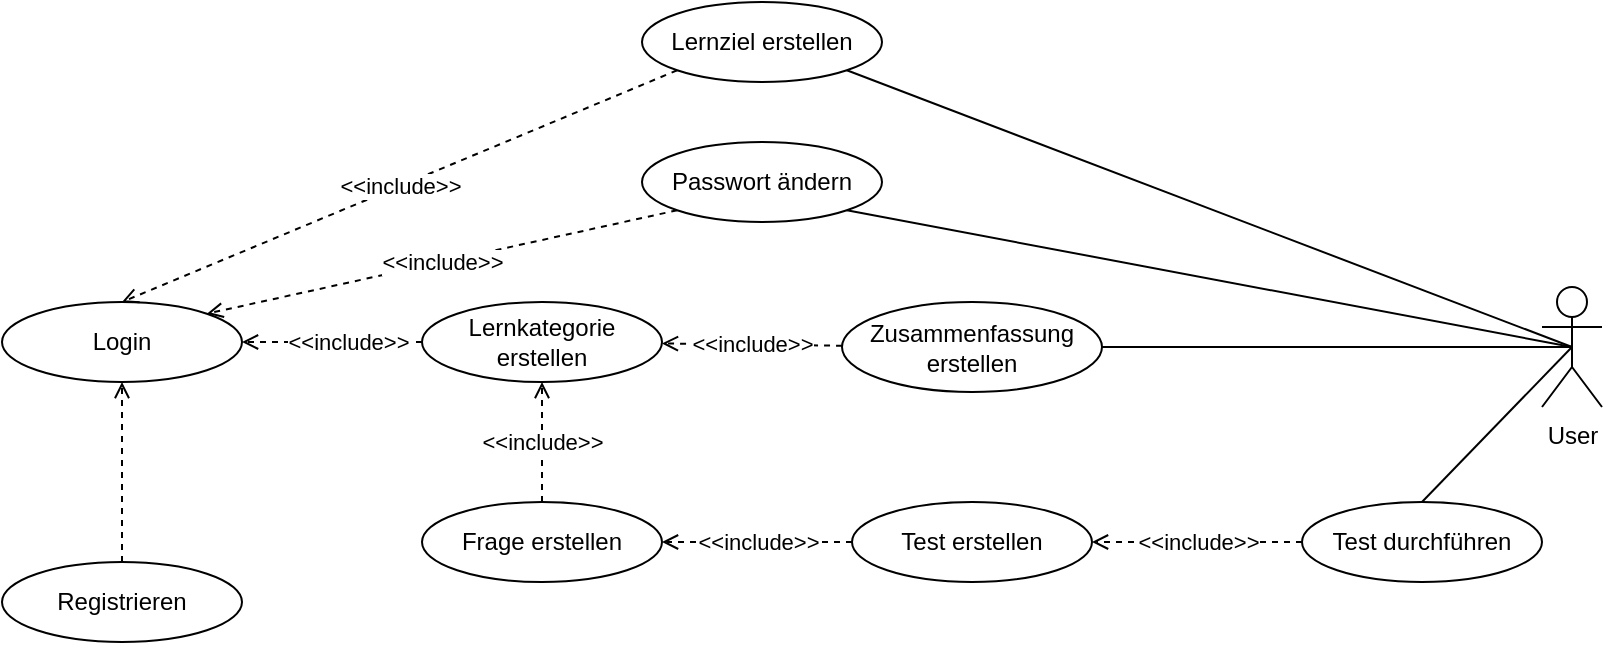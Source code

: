 <mxfile version="20.5.3" type="device"><diagram id="WmRzHkpN3txmy89VXHp4" name="Seite-1"><mxGraphModel dx="780" dy="1108" grid="1" gridSize="10" guides="1" tooltips="1" connect="1" arrows="1" fold="1" page="1" pageScale="1" pageWidth="827" pageHeight="1169" math="0" shadow="0"><root><mxCell id="0"/><mxCell id="1" parent="0"/><mxCell id="b4SQkAjo0MNci8Rk1Osu-1" value="User&lt;br&gt;" style="shape=umlActor;verticalLabelPosition=bottom;verticalAlign=top;html=1;outlineConnect=0;" vertex="1" parent="1"><mxGeometry x="960" y="532.5" width="30" height="60" as="geometry"/></mxCell><mxCell id="b4SQkAjo0MNci8Rk1Osu-2" value="Login" style="ellipse;whiteSpace=wrap;html=1;" vertex="1" parent="1"><mxGeometry x="190" y="540" width="120" height="40" as="geometry"/></mxCell><mxCell id="b4SQkAjo0MNci8Rk1Osu-4" value="" style="edgeStyle=orthogonalEdgeStyle;rounded=0;orthogonalLoop=1;jettySize=auto;html=1;dashed=1;endArrow=open;endFill=0;" edge="1" parent="1" source="b4SQkAjo0MNci8Rk1Osu-3" target="b4SQkAjo0MNci8Rk1Osu-2"><mxGeometry relative="1" as="geometry"/></mxCell><mxCell id="b4SQkAjo0MNci8Rk1Osu-3" value="Registrieren" style="ellipse;whiteSpace=wrap;html=1;" vertex="1" parent="1"><mxGeometry x="190" y="670" width="120" height="40" as="geometry"/></mxCell><mxCell id="b4SQkAjo0MNci8Rk1Osu-5" value="Passwort ändern" style="ellipse;whiteSpace=wrap;html=1;" vertex="1" parent="1"><mxGeometry x="510" y="460" width="120" height="40" as="geometry"/></mxCell><mxCell id="b4SQkAjo0MNci8Rk1Osu-6" value="&amp;lt;&amp;lt;include&amp;gt;&amp;gt;" style="rounded=0;orthogonalLoop=1;jettySize=auto;html=1;dashed=1;endArrow=open;endFill=0;entryX=1;entryY=0;entryDx=0;entryDy=0;exitX=0;exitY=1;exitDx=0;exitDy=0;jumpStyle=none;" edge="1" parent="1" source="b4SQkAjo0MNci8Rk1Osu-5" target="b4SQkAjo0MNci8Rk1Osu-2"><mxGeometry relative="1" as="geometry"><mxPoint x="260" y="680" as="sourcePoint"/><mxPoint x="260" y="590" as="targetPoint"/></mxGeometry></mxCell><mxCell id="b4SQkAjo0MNci8Rk1Osu-7" value="" style="rounded=0;orthogonalLoop=1;jettySize=auto;html=1;endArrow=none;endFill=0;entryX=1;entryY=1;entryDx=0;entryDy=0;exitX=0.5;exitY=0.5;exitDx=0;exitDy=0;exitPerimeter=0;" edge="1" parent="1" source="b4SQkAjo0MNci8Rk1Osu-1" target="b4SQkAjo0MNci8Rk1Osu-5"><mxGeometry relative="1" as="geometry"><mxPoint x="660" y="560" as="sourcePoint"/><mxPoint x="530" y="470" as="targetPoint"/></mxGeometry></mxCell><mxCell id="b4SQkAjo0MNci8Rk1Osu-10" value="" style="edgeStyle=none;rounded=0;jumpStyle=none;orthogonalLoop=1;jettySize=auto;html=1;endArrow=open;endFill=0;dashed=1;" edge="1" parent="1" source="b4SQkAjo0MNci8Rk1Osu-9" target="b4SQkAjo0MNci8Rk1Osu-2"><mxGeometry relative="1" as="geometry"/></mxCell><mxCell id="b4SQkAjo0MNci8Rk1Osu-11" value="&amp;lt;&amp;lt;include&amp;gt;&amp;gt;" style="edgeLabel;html=1;align=center;verticalAlign=middle;resizable=0;points=[];" vertex="1" connectable="0" parent="b4SQkAjo0MNci8Rk1Osu-10"><mxGeometry x="-0.181" relative="1" as="geometry"><mxPoint as="offset"/></mxGeometry></mxCell><mxCell id="b4SQkAjo0MNci8Rk1Osu-9" value="Lernkategorie erstellen" style="ellipse;whiteSpace=wrap;html=1;" vertex="1" parent="1"><mxGeometry x="400" y="540" width="120" height="40" as="geometry"/></mxCell><mxCell id="b4SQkAjo0MNci8Rk1Osu-15" value="&amp;lt;&amp;lt;include&amp;gt;&amp;gt;" style="edgeStyle=none;rounded=0;jumpStyle=none;orthogonalLoop=1;jettySize=auto;html=1;dashed=1;endArrow=open;endFill=0;" edge="1" parent="1" source="b4SQkAjo0MNci8Rk1Osu-12" target="b4SQkAjo0MNci8Rk1Osu-9"><mxGeometry relative="1" as="geometry"/></mxCell><mxCell id="b4SQkAjo0MNci8Rk1Osu-12" value="Zusammenfassung erstellen" style="ellipse;whiteSpace=wrap;html=1;" vertex="1" parent="1"><mxGeometry x="610" y="540" width="130" height="45" as="geometry"/></mxCell><mxCell id="b4SQkAjo0MNci8Rk1Osu-16" value="&amp;lt;&amp;lt;include&amp;gt;&amp;gt;" style="edgeStyle=none;rounded=0;jumpStyle=none;orthogonalLoop=1;jettySize=auto;html=1;dashed=1;endArrow=open;endFill=0;" edge="1" parent="1" source="b4SQkAjo0MNci8Rk1Osu-13" target="b4SQkAjo0MNci8Rk1Osu-9"><mxGeometry relative="1" as="geometry"/></mxCell><mxCell id="b4SQkAjo0MNci8Rk1Osu-13" value="Frage erstellen" style="ellipse;whiteSpace=wrap;html=1;" vertex="1" parent="1"><mxGeometry x="400" y="640" width="120" height="40" as="geometry"/></mxCell><mxCell id="b4SQkAjo0MNci8Rk1Osu-17" value="&amp;lt;&amp;lt;include&amp;gt;&amp;gt;" style="edgeStyle=none;rounded=0;jumpStyle=none;orthogonalLoop=1;jettySize=auto;html=1;dashed=1;endArrow=open;endFill=0;" edge="1" parent="1" source="b4SQkAjo0MNci8Rk1Osu-14" target="b4SQkAjo0MNci8Rk1Osu-13"><mxGeometry relative="1" as="geometry"/></mxCell><mxCell id="b4SQkAjo0MNci8Rk1Osu-14" value="Test erstellen" style="ellipse;whiteSpace=wrap;html=1;" vertex="1" parent="1"><mxGeometry x="615" y="640" width="120" height="40" as="geometry"/></mxCell><mxCell id="b4SQkAjo0MNci8Rk1Osu-19" value="&amp;lt;&amp;lt;include&amp;gt;&amp;gt;" style="edgeStyle=none;rounded=0;jumpStyle=none;orthogonalLoop=1;jettySize=auto;html=1;dashed=1;endArrow=open;endFill=0;" edge="1" parent="1" source="b4SQkAjo0MNci8Rk1Osu-18" target="b4SQkAjo0MNci8Rk1Osu-14"><mxGeometry relative="1" as="geometry"/></mxCell><mxCell id="b4SQkAjo0MNci8Rk1Osu-18" value="Test durchführen" style="ellipse;whiteSpace=wrap;html=1;" vertex="1" parent="1"><mxGeometry x="840" y="640" width="120" height="40" as="geometry"/></mxCell><mxCell id="b4SQkAjo0MNci8Rk1Osu-20" value="" style="endArrow=none;html=1;rounded=0;jumpStyle=none;entryX=0.5;entryY=0.5;entryDx=0;entryDy=0;entryPerimeter=0;exitX=1;exitY=0.5;exitDx=0;exitDy=0;" edge="1" parent="1" source="b4SQkAjo0MNci8Rk1Osu-12" target="b4SQkAjo0MNci8Rk1Osu-1"><mxGeometry width="50" height="50" relative="1" as="geometry"><mxPoint x="830" y="650" as="sourcePoint"/><mxPoint x="880" y="600" as="targetPoint"/></mxGeometry></mxCell><mxCell id="b4SQkAjo0MNci8Rk1Osu-23" value="" style="endArrow=none;html=1;rounded=0;jumpStyle=none;entryX=0.5;entryY=0.5;entryDx=0;entryDy=0;entryPerimeter=0;exitX=0.5;exitY=0;exitDx=0;exitDy=0;" edge="1" parent="1" source="b4SQkAjo0MNci8Rk1Osu-18" target="b4SQkAjo0MNci8Rk1Osu-1"><mxGeometry width="50" height="50" relative="1" as="geometry"><mxPoint x="900" y="650" as="sourcePoint"/><mxPoint x="950" y="600" as="targetPoint"/></mxGeometry></mxCell><mxCell id="b4SQkAjo0MNci8Rk1Osu-24" value="Lernziel erstellen" style="ellipse;whiteSpace=wrap;html=1;" vertex="1" parent="1"><mxGeometry x="510" y="390" width="120" height="40" as="geometry"/></mxCell><mxCell id="b4SQkAjo0MNci8Rk1Osu-25" value="&amp;lt;&amp;lt;include&amp;gt;&amp;gt;" style="rounded=0;orthogonalLoop=1;jettySize=auto;html=1;dashed=1;endArrow=open;endFill=0;entryX=0.5;entryY=0;entryDx=0;entryDy=0;exitX=0;exitY=1;exitDx=0;exitDy=0;jumpStyle=none;" edge="1" parent="1" source="b4SQkAjo0MNci8Rk1Osu-24" target="b4SQkAjo0MNci8Rk1Osu-2"><mxGeometry relative="1" as="geometry"><mxPoint x="510.004" y="430.002" as="sourcePoint"/><mxPoint x="274.856" y="481.718" as="targetPoint"/></mxGeometry></mxCell><mxCell id="b4SQkAjo0MNci8Rk1Osu-26" value="" style="endArrow=none;html=1;rounded=0;jumpStyle=none;entryX=0.5;entryY=0.5;entryDx=0;entryDy=0;entryPerimeter=0;exitX=1;exitY=1;exitDx=0;exitDy=0;" edge="1" parent="1" source="b4SQkAjo0MNci8Rk1Osu-24" target="b4SQkAjo0MNci8Rk1Osu-1"><mxGeometry width="50" height="50" relative="1" as="geometry"><mxPoint x="780" y="650" as="sourcePoint"/><mxPoint x="830" y="600" as="targetPoint"/></mxGeometry></mxCell></root></mxGraphModel></diagram></mxfile>